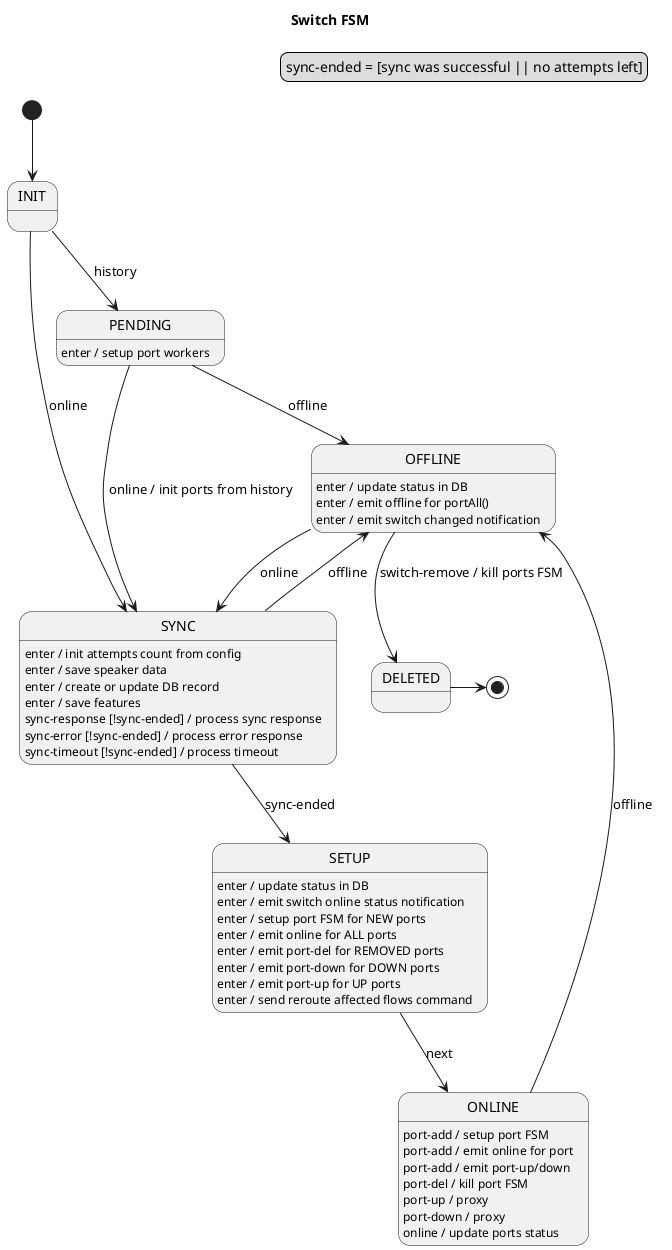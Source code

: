 Internal data:
* switchId
* list of portNumber+upState

Input signals:
* history
* online
* offline
* port-add
* port-del
* port-up
* port-down

Output signals:
* online
* offline
* setup-port
* remove-port
* port-up
* port-down

@startuml
title Switch FSM

legend top right
    sync-ended = [sync was successful || no attempts left]
endlegend

[*] --> INIT

INIT --> SYNC : online
INIT --> PENDING : history

PENDING : enter / setup port workers
PENDING --> SYNC : online / init ports from history
PENDING --> OFFLINE : offline

SYNC : enter / init attempts count from config
SYNC : enter / save speaker data
SYNC : enter / create or update DB record
SYNC : enter / save features
SYNC : sync-response [!sync-ended] / process sync response
SYNC : sync-error [!sync-ended] / process error response
SYNC : sync-timeout [!sync-ended] / process timeout
SYNC --> SETUP : sync-ended
SYNC --> OFFLINE : offline

SETUP : enter / update status in DB
SETUP : enter / emit switch online status notification
SETUP : enter / setup port FSM for NEW ports
SETUP : enter / emit online for ALL ports
SETUP : enter / emit port-del for REMOVED ports
SETUP : enter / emit port-down for DOWN ports
SETUP : enter / emit port-up for UP ports
SETUP : enter / send reroute affected flows command
SETUP --> ONLINE : next

ONLINE : port-add / setup port FSM
ONLINE : port-add / emit online for port
ONLINE : port-add / emit port-up/down
ONLINE : port-del / kill port FSM
ONLINE : port-up / proxy
ONLINE : port-down / proxy
ONLINE : online / update ports status
ONLINE --> OFFLINE : offline

OFFLINE : enter / update status in DB
OFFLINE : enter / emit offline for portAll()
OFFLINE : enter / emit switch changed notification
OFFLINE --> SYNC : online
OFFLINE --> DELETED: switch-remove / kill ports FSM
DELETED -> [*]

@enduml

